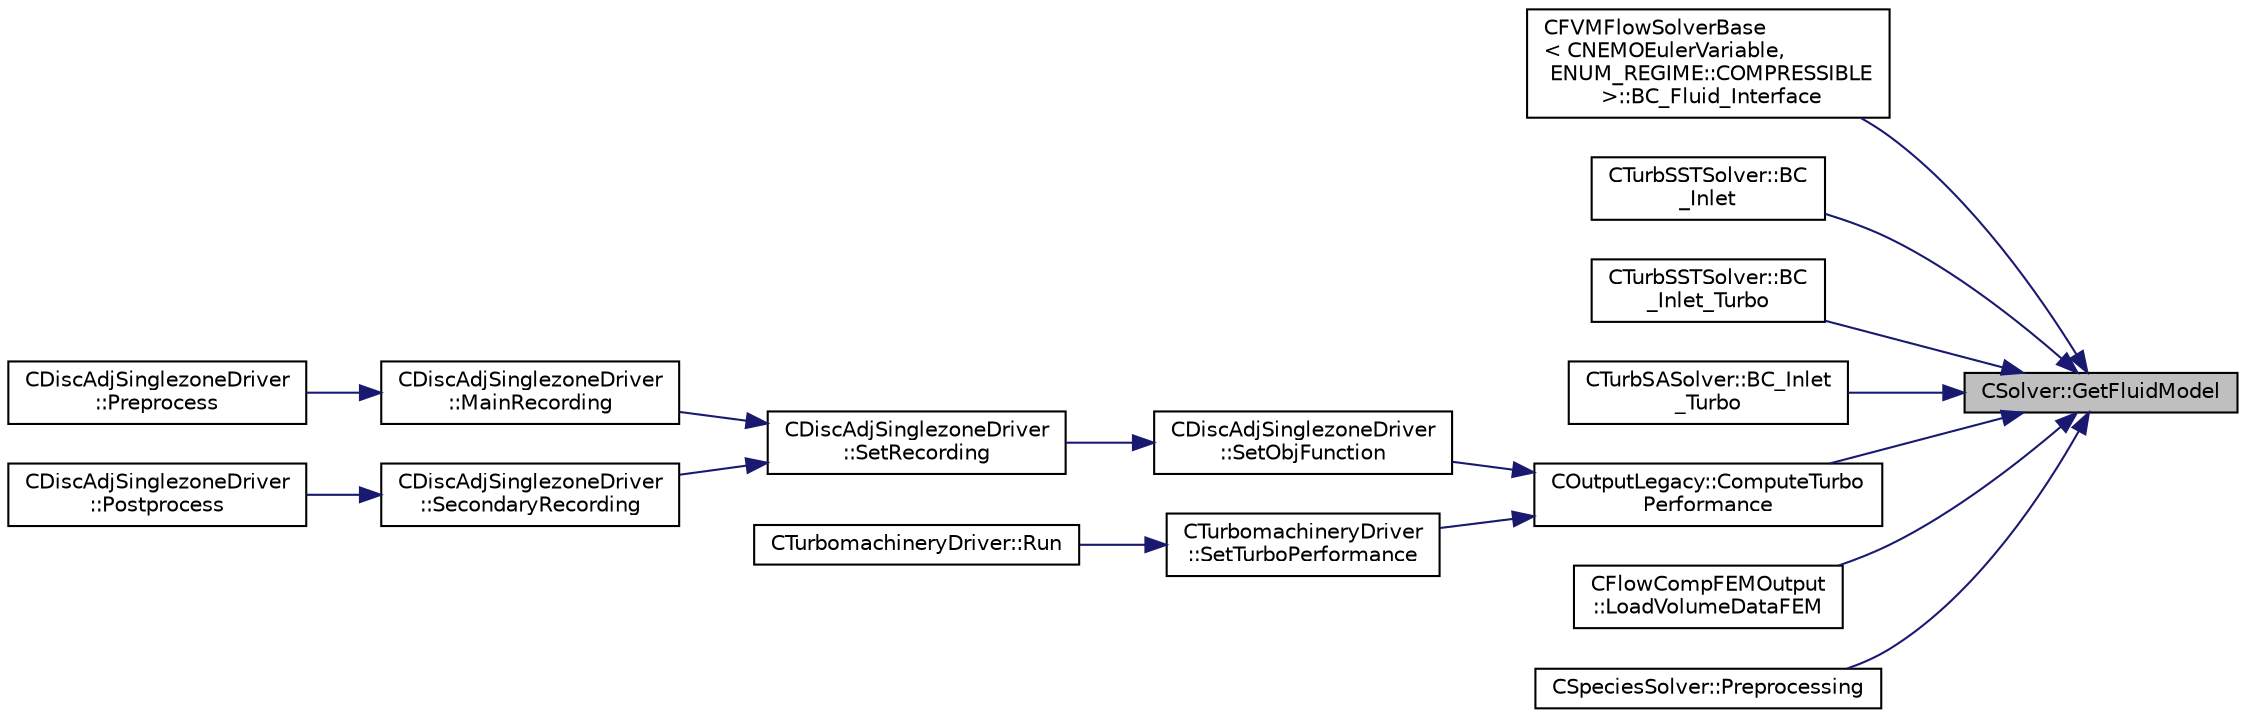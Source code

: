 digraph "CSolver::GetFluidModel"
{
 // LATEX_PDF_SIZE
  edge [fontname="Helvetica",fontsize="10",labelfontname="Helvetica",labelfontsize="10"];
  node [fontname="Helvetica",fontsize="10",shape=record];
  rankdir="RL";
  Node1 [label="CSolver::GetFluidModel",height=0.2,width=0.4,color="black", fillcolor="grey75", style="filled", fontcolor="black",tooltip="Compute the pressure at the infinity."];
  Node1 -> Node2 [dir="back",color="midnightblue",fontsize="10",style="solid",fontname="Helvetica"];
  Node2 [label="CFVMFlowSolverBase\l\< CNEMOEulerVariable,\l ENUM_REGIME::COMPRESSIBLE\l \>::BC_Fluid_Interface",height=0.2,width=0.4,color="black", fillcolor="white", style="filled",URL="$classCFVMFlowSolverBase.html#aba13af32acdc3fdae92901125a94ab0f",tooltip="Impose the interface state across sliding meshes."];
  Node1 -> Node3 [dir="back",color="midnightblue",fontsize="10",style="solid",fontname="Helvetica"];
  Node3 [label="CTurbSSTSolver::BC\l_Inlet",height=0.2,width=0.4,color="black", fillcolor="white", style="filled",URL="$classCTurbSSTSolver.html#ad82e31e58c6d95db62377666c3554d3d",tooltip="Impose the inlet boundary condition."];
  Node1 -> Node4 [dir="back",color="midnightblue",fontsize="10",style="solid",fontname="Helvetica"];
  Node4 [label="CTurbSSTSolver::BC\l_Inlet_Turbo",height=0.2,width=0.4,color="black", fillcolor="white", style="filled",URL="$classCTurbSSTSolver.html#a054ade13cc21d3d718c8fa2f2d514112",tooltip="Impose the inlet boundary condition."];
  Node1 -> Node5 [dir="back",color="midnightblue",fontsize="10",style="solid",fontname="Helvetica"];
  Node5 [label="CTurbSASolver::BC_Inlet\l_Turbo",height=0.2,width=0.4,color="black", fillcolor="white", style="filled",URL="$classCTurbSASolver.html#a9cdd12aa912c00c12dbb80cc21c7977a",tooltip="Impose the inlet boundary condition."];
  Node1 -> Node6 [dir="back",color="midnightblue",fontsize="10",style="solid",fontname="Helvetica"];
  Node6 [label="COutputLegacy::ComputeTurbo\lPerformance",height=0.2,width=0.4,color="black", fillcolor="white", style="filled",URL="$classCOutputLegacy.html#a870a4170d6099c1f7c589596e20d2079",tooltip="Compute ."];
  Node6 -> Node7 [dir="back",color="midnightblue",fontsize="10",style="solid",fontname="Helvetica"];
  Node7 [label="CDiscAdjSinglezoneDriver\l::SetObjFunction",height=0.2,width=0.4,color="black", fillcolor="white", style="filled",URL="$classCDiscAdjSinglezoneDriver.html#aea0513ac808106c6a92be610b3b17a6a",tooltip="Set the objective function."];
  Node7 -> Node8 [dir="back",color="midnightblue",fontsize="10",style="solid",fontname="Helvetica"];
  Node8 [label="CDiscAdjSinglezoneDriver\l::SetRecording",height=0.2,width=0.4,color="black", fillcolor="white", style="filled",URL="$classCDiscAdjSinglezoneDriver.html#ac5a9bbc8bf431a06a4ec315a514c9428",tooltip="Record one iteration of a flow iteration in within multiple zones."];
  Node8 -> Node9 [dir="back",color="midnightblue",fontsize="10",style="solid",fontname="Helvetica"];
  Node9 [label="CDiscAdjSinglezoneDriver\l::MainRecording",height=0.2,width=0.4,color="black", fillcolor="white", style="filled",URL="$classCDiscAdjSinglezoneDriver.html#af4087bc4859a336b67555336d8f28aaf",tooltip="Record the main computational path."];
  Node9 -> Node10 [dir="back",color="midnightblue",fontsize="10",style="solid",fontname="Helvetica"];
  Node10 [label="CDiscAdjSinglezoneDriver\l::Preprocess",height=0.2,width=0.4,color="black", fillcolor="white", style="filled",URL="$classCDiscAdjSinglezoneDriver.html#a231f69c77c922207c235930508b1db67",tooltip="Preprocess the single-zone iteration."];
  Node8 -> Node11 [dir="back",color="midnightblue",fontsize="10",style="solid",fontname="Helvetica"];
  Node11 [label="CDiscAdjSinglezoneDriver\l::SecondaryRecording",height=0.2,width=0.4,color="black", fillcolor="white", style="filled",URL="$classCDiscAdjSinglezoneDriver.html#ad328a74dd89ed2e335b22c4bf2b53cb0",tooltip="Record the secondary computational path."];
  Node11 -> Node12 [dir="back",color="midnightblue",fontsize="10",style="solid",fontname="Helvetica"];
  Node12 [label="CDiscAdjSinglezoneDriver\l::Postprocess",height=0.2,width=0.4,color="black", fillcolor="white", style="filled",URL="$classCDiscAdjSinglezoneDriver.html#a8646cc443849a97868c59003066bb850",tooltip="Postprocess the adjoint iteration for ZONE_0."];
  Node6 -> Node13 [dir="back",color="midnightblue",fontsize="10",style="solid",fontname="Helvetica"];
  Node13 [label="CTurbomachineryDriver\l::SetTurboPerformance",height=0.2,width=0.4,color="black", fillcolor="white", style="filled",URL="$classCTurbomachineryDriver.html#a5f79f6d56a18a557d1afce41629ec743",tooltip="Set Mixing Plane interface within multiple zones."];
  Node13 -> Node14 [dir="back",color="midnightblue",fontsize="10",style="solid",fontname="Helvetica"];
  Node14 [label="CTurbomachineryDriver::Run",height=0.2,width=0.4,color="black", fillcolor="white", style="filled",URL="$classCTurbomachineryDriver.html#ab7014fa08e7f173449b42cd0dc43498d",tooltip="Run a single iteration of the physics within multiple zones."];
  Node1 -> Node15 [dir="back",color="midnightblue",fontsize="10",style="solid",fontname="Helvetica"];
  Node15 [label="CFlowCompFEMOutput\l::LoadVolumeDataFEM",height=0.2,width=0.4,color="black", fillcolor="white", style="filled",URL="$classCFlowCompFEMOutput.html#ab3512aede5c10673392abc7e7a56d149",tooltip="Set the values of the volume output fields for a point."];
  Node1 -> Node16 [dir="back",color="midnightblue",fontsize="10",style="solid",fontname="Helvetica"];
  Node16 [label="CSpeciesSolver::Preprocessing",height=0.2,width=0.4,color="black", fillcolor="white", style="filled",URL="$classCSpeciesSolver.html#a196ffedd80960a2c493931a68220fa3f",tooltip="Restart residual and compute gradients."];
}
